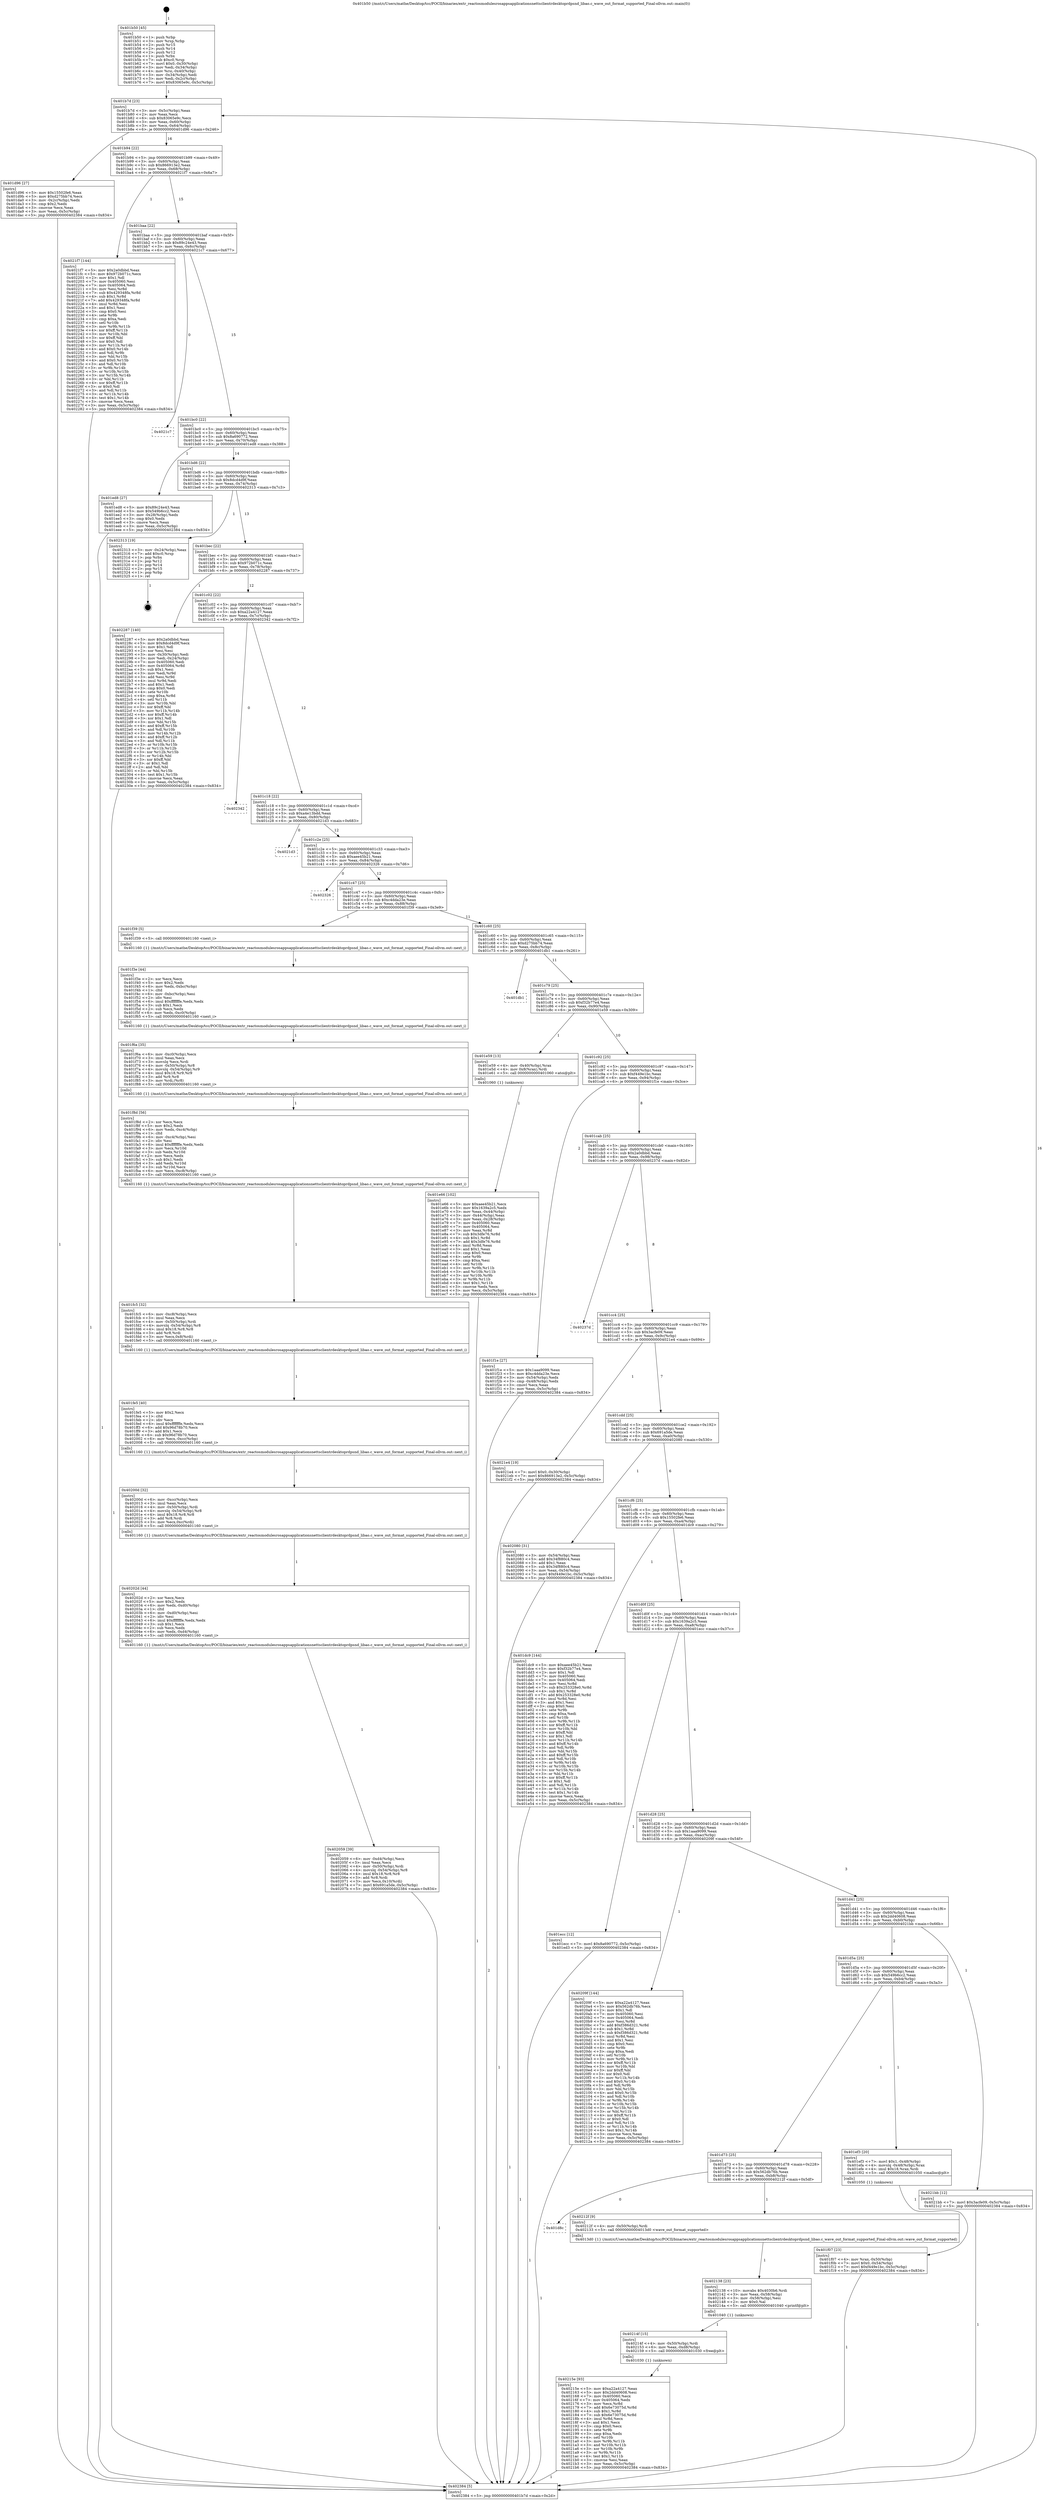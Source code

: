 digraph "0x401b50" {
  label = "0x401b50 (/mnt/c/Users/mathe/Desktop/tcc/POCII/binaries/extr_reactosmodulesrosappsapplicationsnettsclientrdesktoprdpsnd_libao.c_wave_out_format_supported_Final-ollvm.out::main(0))"
  labelloc = "t"
  node[shape=record]

  Entry [label="",width=0.3,height=0.3,shape=circle,fillcolor=black,style=filled]
  "0x401b7d" [label="{
     0x401b7d [23]\l
     | [instrs]\l
     &nbsp;&nbsp;0x401b7d \<+3\>: mov -0x5c(%rbp),%eax\l
     &nbsp;&nbsp;0x401b80 \<+2\>: mov %eax,%ecx\l
     &nbsp;&nbsp;0x401b82 \<+6\>: sub $0x83065e9c,%ecx\l
     &nbsp;&nbsp;0x401b88 \<+3\>: mov %eax,-0x60(%rbp)\l
     &nbsp;&nbsp;0x401b8b \<+3\>: mov %ecx,-0x64(%rbp)\l
     &nbsp;&nbsp;0x401b8e \<+6\>: je 0000000000401d96 \<main+0x246\>\l
  }"]
  "0x401d96" [label="{
     0x401d96 [27]\l
     | [instrs]\l
     &nbsp;&nbsp;0x401d96 \<+5\>: mov $0x15502fe6,%eax\l
     &nbsp;&nbsp;0x401d9b \<+5\>: mov $0xd275bb74,%ecx\l
     &nbsp;&nbsp;0x401da0 \<+3\>: mov -0x2c(%rbp),%edx\l
     &nbsp;&nbsp;0x401da3 \<+3\>: cmp $0x2,%edx\l
     &nbsp;&nbsp;0x401da6 \<+3\>: cmovne %ecx,%eax\l
     &nbsp;&nbsp;0x401da9 \<+3\>: mov %eax,-0x5c(%rbp)\l
     &nbsp;&nbsp;0x401dac \<+5\>: jmp 0000000000402384 \<main+0x834\>\l
  }"]
  "0x401b94" [label="{
     0x401b94 [22]\l
     | [instrs]\l
     &nbsp;&nbsp;0x401b94 \<+5\>: jmp 0000000000401b99 \<main+0x49\>\l
     &nbsp;&nbsp;0x401b99 \<+3\>: mov -0x60(%rbp),%eax\l
     &nbsp;&nbsp;0x401b9c \<+5\>: sub $0x866913e2,%eax\l
     &nbsp;&nbsp;0x401ba1 \<+3\>: mov %eax,-0x68(%rbp)\l
     &nbsp;&nbsp;0x401ba4 \<+6\>: je 00000000004021f7 \<main+0x6a7\>\l
  }"]
  "0x402384" [label="{
     0x402384 [5]\l
     | [instrs]\l
     &nbsp;&nbsp;0x402384 \<+5\>: jmp 0000000000401b7d \<main+0x2d\>\l
  }"]
  "0x401b50" [label="{
     0x401b50 [45]\l
     | [instrs]\l
     &nbsp;&nbsp;0x401b50 \<+1\>: push %rbp\l
     &nbsp;&nbsp;0x401b51 \<+3\>: mov %rsp,%rbp\l
     &nbsp;&nbsp;0x401b54 \<+2\>: push %r15\l
     &nbsp;&nbsp;0x401b56 \<+2\>: push %r14\l
     &nbsp;&nbsp;0x401b58 \<+2\>: push %r12\l
     &nbsp;&nbsp;0x401b5a \<+1\>: push %rbx\l
     &nbsp;&nbsp;0x401b5b \<+7\>: sub $0xc0,%rsp\l
     &nbsp;&nbsp;0x401b62 \<+7\>: movl $0x0,-0x30(%rbp)\l
     &nbsp;&nbsp;0x401b69 \<+3\>: mov %edi,-0x34(%rbp)\l
     &nbsp;&nbsp;0x401b6c \<+4\>: mov %rsi,-0x40(%rbp)\l
     &nbsp;&nbsp;0x401b70 \<+3\>: mov -0x34(%rbp),%edi\l
     &nbsp;&nbsp;0x401b73 \<+3\>: mov %edi,-0x2c(%rbp)\l
     &nbsp;&nbsp;0x401b76 \<+7\>: movl $0x83065e9c,-0x5c(%rbp)\l
  }"]
  Exit [label="",width=0.3,height=0.3,shape=circle,fillcolor=black,style=filled,peripheries=2]
  "0x4021f7" [label="{
     0x4021f7 [144]\l
     | [instrs]\l
     &nbsp;&nbsp;0x4021f7 \<+5\>: mov $0x2a0dbbd,%eax\l
     &nbsp;&nbsp;0x4021fc \<+5\>: mov $0x972b071c,%ecx\l
     &nbsp;&nbsp;0x402201 \<+2\>: mov $0x1,%dl\l
     &nbsp;&nbsp;0x402203 \<+7\>: mov 0x405060,%esi\l
     &nbsp;&nbsp;0x40220a \<+7\>: mov 0x405064,%edi\l
     &nbsp;&nbsp;0x402211 \<+3\>: mov %esi,%r8d\l
     &nbsp;&nbsp;0x402214 \<+7\>: sub $0x429348fa,%r8d\l
     &nbsp;&nbsp;0x40221b \<+4\>: sub $0x1,%r8d\l
     &nbsp;&nbsp;0x40221f \<+7\>: add $0x429348fa,%r8d\l
     &nbsp;&nbsp;0x402226 \<+4\>: imul %r8d,%esi\l
     &nbsp;&nbsp;0x40222a \<+3\>: and $0x1,%esi\l
     &nbsp;&nbsp;0x40222d \<+3\>: cmp $0x0,%esi\l
     &nbsp;&nbsp;0x402230 \<+4\>: sete %r9b\l
     &nbsp;&nbsp;0x402234 \<+3\>: cmp $0xa,%edi\l
     &nbsp;&nbsp;0x402237 \<+4\>: setl %r10b\l
     &nbsp;&nbsp;0x40223b \<+3\>: mov %r9b,%r11b\l
     &nbsp;&nbsp;0x40223e \<+4\>: xor $0xff,%r11b\l
     &nbsp;&nbsp;0x402242 \<+3\>: mov %r10b,%bl\l
     &nbsp;&nbsp;0x402245 \<+3\>: xor $0xff,%bl\l
     &nbsp;&nbsp;0x402248 \<+3\>: xor $0x0,%dl\l
     &nbsp;&nbsp;0x40224b \<+3\>: mov %r11b,%r14b\l
     &nbsp;&nbsp;0x40224e \<+4\>: and $0x0,%r14b\l
     &nbsp;&nbsp;0x402252 \<+3\>: and %dl,%r9b\l
     &nbsp;&nbsp;0x402255 \<+3\>: mov %bl,%r15b\l
     &nbsp;&nbsp;0x402258 \<+4\>: and $0x0,%r15b\l
     &nbsp;&nbsp;0x40225c \<+3\>: and %dl,%r10b\l
     &nbsp;&nbsp;0x40225f \<+3\>: or %r9b,%r14b\l
     &nbsp;&nbsp;0x402262 \<+3\>: or %r10b,%r15b\l
     &nbsp;&nbsp;0x402265 \<+3\>: xor %r15b,%r14b\l
     &nbsp;&nbsp;0x402268 \<+3\>: or %bl,%r11b\l
     &nbsp;&nbsp;0x40226b \<+4\>: xor $0xff,%r11b\l
     &nbsp;&nbsp;0x40226f \<+3\>: or $0x0,%dl\l
     &nbsp;&nbsp;0x402272 \<+3\>: and %dl,%r11b\l
     &nbsp;&nbsp;0x402275 \<+3\>: or %r11b,%r14b\l
     &nbsp;&nbsp;0x402278 \<+4\>: test $0x1,%r14b\l
     &nbsp;&nbsp;0x40227c \<+3\>: cmovne %ecx,%eax\l
     &nbsp;&nbsp;0x40227f \<+3\>: mov %eax,-0x5c(%rbp)\l
     &nbsp;&nbsp;0x402282 \<+5\>: jmp 0000000000402384 \<main+0x834\>\l
  }"]
  "0x401baa" [label="{
     0x401baa [22]\l
     | [instrs]\l
     &nbsp;&nbsp;0x401baa \<+5\>: jmp 0000000000401baf \<main+0x5f\>\l
     &nbsp;&nbsp;0x401baf \<+3\>: mov -0x60(%rbp),%eax\l
     &nbsp;&nbsp;0x401bb2 \<+5\>: sub $0x89c24e43,%eax\l
     &nbsp;&nbsp;0x401bb7 \<+3\>: mov %eax,-0x6c(%rbp)\l
     &nbsp;&nbsp;0x401bba \<+6\>: je 00000000004021c7 \<main+0x677\>\l
  }"]
  "0x40215e" [label="{
     0x40215e [93]\l
     | [instrs]\l
     &nbsp;&nbsp;0x40215e \<+5\>: mov $0xa22a4127,%eax\l
     &nbsp;&nbsp;0x402163 \<+5\>: mov $0x2dd40608,%esi\l
     &nbsp;&nbsp;0x402168 \<+7\>: mov 0x405060,%ecx\l
     &nbsp;&nbsp;0x40216f \<+7\>: mov 0x405064,%edx\l
     &nbsp;&nbsp;0x402176 \<+3\>: mov %ecx,%r8d\l
     &nbsp;&nbsp;0x402179 \<+7\>: add $0x6e73075d,%r8d\l
     &nbsp;&nbsp;0x402180 \<+4\>: sub $0x1,%r8d\l
     &nbsp;&nbsp;0x402184 \<+7\>: sub $0x6e73075d,%r8d\l
     &nbsp;&nbsp;0x40218b \<+4\>: imul %r8d,%ecx\l
     &nbsp;&nbsp;0x40218f \<+3\>: and $0x1,%ecx\l
     &nbsp;&nbsp;0x402192 \<+3\>: cmp $0x0,%ecx\l
     &nbsp;&nbsp;0x402195 \<+4\>: sete %r9b\l
     &nbsp;&nbsp;0x402199 \<+3\>: cmp $0xa,%edx\l
     &nbsp;&nbsp;0x40219c \<+4\>: setl %r10b\l
     &nbsp;&nbsp;0x4021a0 \<+3\>: mov %r9b,%r11b\l
     &nbsp;&nbsp;0x4021a3 \<+3\>: and %r10b,%r11b\l
     &nbsp;&nbsp;0x4021a6 \<+3\>: xor %r10b,%r9b\l
     &nbsp;&nbsp;0x4021a9 \<+3\>: or %r9b,%r11b\l
     &nbsp;&nbsp;0x4021ac \<+4\>: test $0x1,%r11b\l
     &nbsp;&nbsp;0x4021b0 \<+3\>: cmovne %esi,%eax\l
     &nbsp;&nbsp;0x4021b3 \<+3\>: mov %eax,-0x5c(%rbp)\l
     &nbsp;&nbsp;0x4021b6 \<+5\>: jmp 0000000000402384 \<main+0x834\>\l
  }"]
  "0x4021c7" [label="{
     0x4021c7\l
  }", style=dashed]
  "0x401bc0" [label="{
     0x401bc0 [22]\l
     | [instrs]\l
     &nbsp;&nbsp;0x401bc0 \<+5\>: jmp 0000000000401bc5 \<main+0x75\>\l
     &nbsp;&nbsp;0x401bc5 \<+3\>: mov -0x60(%rbp),%eax\l
     &nbsp;&nbsp;0x401bc8 \<+5\>: sub $0x8a690772,%eax\l
     &nbsp;&nbsp;0x401bcd \<+3\>: mov %eax,-0x70(%rbp)\l
     &nbsp;&nbsp;0x401bd0 \<+6\>: je 0000000000401ed8 \<main+0x388\>\l
  }"]
  "0x40214f" [label="{
     0x40214f [15]\l
     | [instrs]\l
     &nbsp;&nbsp;0x40214f \<+4\>: mov -0x50(%rbp),%rdi\l
     &nbsp;&nbsp;0x402153 \<+6\>: mov %eax,-0xd8(%rbp)\l
     &nbsp;&nbsp;0x402159 \<+5\>: call 0000000000401030 \<free@plt\>\l
     | [calls]\l
     &nbsp;&nbsp;0x401030 \{1\} (unknown)\l
  }"]
  "0x401ed8" [label="{
     0x401ed8 [27]\l
     | [instrs]\l
     &nbsp;&nbsp;0x401ed8 \<+5\>: mov $0x89c24e43,%eax\l
     &nbsp;&nbsp;0x401edd \<+5\>: mov $0x549b6cc2,%ecx\l
     &nbsp;&nbsp;0x401ee2 \<+3\>: mov -0x28(%rbp),%edx\l
     &nbsp;&nbsp;0x401ee5 \<+3\>: cmp $0x0,%edx\l
     &nbsp;&nbsp;0x401ee8 \<+3\>: cmove %ecx,%eax\l
     &nbsp;&nbsp;0x401eeb \<+3\>: mov %eax,-0x5c(%rbp)\l
     &nbsp;&nbsp;0x401eee \<+5\>: jmp 0000000000402384 \<main+0x834\>\l
  }"]
  "0x401bd6" [label="{
     0x401bd6 [22]\l
     | [instrs]\l
     &nbsp;&nbsp;0x401bd6 \<+5\>: jmp 0000000000401bdb \<main+0x8b\>\l
     &nbsp;&nbsp;0x401bdb \<+3\>: mov -0x60(%rbp),%eax\l
     &nbsp;&nbsp;0x401bde \<+5\>: sub $0x8dcd4d9f,%eax\l
     &nbsp;&nbsp;0x401be3 \<+3\>: mov %eax,-0x74(%rbp)\l
     &nbsp;&nbsp;0x401be6 \<+6\>: je 0000000000402313 \<main+0x7c3\>\l
  }"]
  "0x402138" [label="{
     0x402138 [23]\l
     | [instrs]\l
     &nbsp;&nbsp;0x402138 \<+10\>: movabs $0x4030b6,%rdi\l
     &nbsp;&nbsp;0x402142 \<+3\>: mov %eax,-0x58(%rbp)\l
     &nbsp;&nbsp;0x402145 \<+3\>: mov -0x58(%rbp),%esi\l
     &nbsp;&nbsp;0x402148 \<+2\>: mov $0x0,%al\l
     &nbsp;&nbsp;0x40214a \<+5\>: call 0000000000401040 \<printf@plt\>\l
     | [calls]\l
     &nbsp;&nbsp;0x401040 \{1\} (unknown)\l
  }"]
  "0x402313" [label="{
     0x402313 [19]\l
     | [instrs]\l
     &nbsp;&nbsp;0x402313 \<+3\>: mov -0x24(%rbp),%eax\l
     &nbsp;&nbsp;0x402316 \<+7\>: add $0xc0,%rsp\l
     &nbsp;&nbsp;0x40231d \<+1\>: pop %rbx\l
     &nbsp;&nbsp;0x40231e \<+2\>: pop %r12\l
     &nbsp;&nbsp;0x402320 \<+2\>: pop %r14\l
     &nbsp;&nbsp;0x402322 \<+2\>: pop %r15\l
     &nbsp;&nbsp;0x402324 \<+1\>: pop %rbp\l
     &nbsp;&nbsp;0x402325 \<+1\>: ret\l
  }"]
  "0x401bec" [label="{
     0x401bec [22]\l
     | [instrs]\l
     &nbsp;&nbsp;0x401bec \<+5\>: jmp 0000000000401bf1 \<main+0xa1\>\l
     &nbsp;&nbsp;0x401bf1 \<+3\>: mov -0x60(%rbp),%eax\l
     &nbsp;&nbsp;0x401bf4 \<+5\>: sub $0x972b071c,%eax\l
     &nbsp;&nbsp;0x401bf9 \<+3\>: mov %eax,-0x78(%rbp)\l
     &nbsp;&nbsp;0x401bfc \<+6\>: je 0000000000402287 \<main+0x737\>\l
  }"]
  "0x401d8c" [label="{
     0x401d8c\l
  }", style=dashed]
  "0x402287" [label="{
     0x402287 [140]\l
     | [instrs]\l
     &nbsp;&nbsp;0x402287 \<+5\>: mov $0x2a0dbbd,%eax\l
     &nbsp;&nbsp;0x40228c \<+5\>: mov $0x8dcd4d9f,%ecx\l
     &nbsp;&nbsp;0x402291 \<+2\>: mov $0x1,%dl\l
     &nbsp;&nbsp;0x402293 \<+2\>: xor %esi,%esi\l
     &nbsp;&nbsp;0x402295 \<+3\>: mov -0x30(%rbp),%edi\l
     &nbsp;&nbsp;0x402298 \<+3\>: mov %edi,-0x24(%rbp)\l
     &nbsp;&nbsp;0x40229b \<+7\>: mov 0x405060,%edi\l
     &nbsp;&nbsp;0x4022a2 \<+8\>: mov 0x405064,%r8d\l
     &nbsp;&nbsp;0x4022aa \<+3\>: sub $0x1,%esi\l
     &nbsp;&nbsp;0x4022ad \<+3\>: mov %edi,%r9d\l
     &nbsp;&nbsp;0x4022b0 \<+3\>: add %esi,%r9d\l
     &nbsp;&nbsp;0x4022b3 \<+4\>: imul %r9d,%edi\l
     &nbsp;&nbsp;0x4022b7 \<+3\>: and $0x1,%edi\l
     &nbsp;&nbsp;0x4022ba \<+3\>: cmp $0x0,%edi\l
     &nbsp;&nbsp;0x4022bd \<+4\>: sete %r10b\l
     &nbsp;&nbsp;0x4022c1 \<+4\>: cmp $0xa,%r8d\l
     &nbsp;&nbsp;0x4022c5 \<+4\>: setl %r11b\l
     &nbsp;&nbsp;0x4022c9 \<+3\>: mov %r10b,%bl\l
     &nbsp;&nbsp;0x4022cc \<+3\>: xor $0xff,%bl\l
     &nbsp;&nbsp;0x4022cf \<+3\>: mov %r11b,%r14b\l
     &nbsp;&nbsp;0x4022d2 \<+4\>: xor $0xff,%r14b\l
     &nbsp;&nbsp;0x4022d6 \<+3\>: xor $0x1,%dl\l
     &nbsp;&nbsp;0x4022d9 \<+3\>: mov %bl,%r15b\l
     &nbsp;&nbsp;0x4022dc \<+4\>: and $0xff,%r15b\l
     &nbsp;&nbsp;0x4022e0 \<+3\>: and %dl,%r10b\l
     &nbsp;&nbsp;0x4022e3 \<+3\>: mov %r14b,%r12b\l
     &nbsp;&nbsp;0x4022e6 \<+4\>: and $0xff,%r12b\l
     &nbsp;&nbsp;0x4022ea \<+3\>: and %dl,%r11b\l
     &nbsp;&nbsp;0x4022ed \<+3\>: or %r10b,%r15b\l
     &nbsp;&nbsp;0x4022f0 \<+3\>: or %r11b,%r12b\l
     &nbsp;&nbsp;0x4022f3 \<+3\>: xor %r12b,%r15b\l
     &nbsp;&nbsp;0x4022f6 \<+3\>: or %r14b,%bl\l
     &nbsp;&nbsp;0x4022f9 \<+3\>: xor $0xff,%bl\l
     &nbsp;&nbsp;0x4022fc \<+3\>: or $0x1,%dl\l
     &nbsp;&nbsp;0x4022ff \<+2\>: and %dl,%bl\l
     &nbsp;&nbsp;0x402301 \<+3\>: or %bl,%r15b\l
     &nbsp;&nbsp;0x402304 \<+4\>: test $0x1,%r15b\l
     &nbsp;&nbsp;0x402308 \<+3\>: cmovne %ecx,%eax\l
     &nbsp;&nbsp;0x40230b \<+3\>: mov %eax,-0x5c(%rbp)\l
     &nbsp;&nbsp;0x40230e \<+5\>: jmp 0000000000402384 \<main+0x834\>\l
  }"]
  "0x401c02" [label="{
     0x401c02 [22]\l
     | [instrs]\l
     &nbsp;&nbsp;0x401c02 \<+5\>: jmp 0000000000401c07 \<main+0xb7\>\l
     &nbsp;&nbsp;0x401c07 \<+3\>: mov -0x60(%rbp),%eax\l
     &nbsp;&nbsp;0x401c0a \<+5\>: sub $0xa22a4127,%eax\l
     &nbsp;&nbsp;0x401c0f \<+3\>: mov %eax,-0x7c(%rbp)\l
     &nbsp;&nbsp;0x401c12 \<+6\>: je 0000000000402342 \<main+0x7f2\>\l
  }"]
  "0x40212f" [label="{
     0x40212f [9]\l
     | [instrs]\l
     &nbsp;&nbsp;0x40212f \<+4\>: mov -0x50(%rbp),%rdi\l
     &nbsp;&nbsp;0x402133 \<+5\>: call 00000000004013d0 \<wave_out_format_supported\>\l
     | [calls]\l
     &nbsp;&nbsp;0x4013d0 \{1\} (/mnt/c/Users/mathe/Desktop/tcc/POCII/binaries/extr_reactosmodulesrosappsapplicationsnettsclientrdesktoprdpsnd_libao.c_wave_out_format_supported_Final-ollvm.out::wave_out_format_supported)\l
  }"]
  "0x402342" [label="{
     0x402342\l
  }", style=dashed]
  "0x401c18" [label="{
     0x401c18 [22]\l
     | [instrs]\l
     &nbsp;&nbsp;0x401c18 \<+5\>: jmp 0000000000401c1d \<main+0xcd\>\l
     &nbsp;&nbsp;0x401c1d \<+3\>: mov -0x60(%rbp),%eax\l
     &nbsp;&nbsp;0x401c20 \<+5\>: sub $0xa4e13bdd,%eax\l
     &nbsp;&nbsp;0x401c25 \<+3\>: mov %eax,-0x80(%rbp)\l
     &nbsp;&nbsp;0x401c28 \<+6\>: je 00000000004021d3 \<main+0x683\>\l
  }"]
  "0x402059" [label="{
     0x402059 [39]\l
     | [instrs]\l
     &nbsp;&nbsp;0x402059 \<+6\>: mov -0xd4(%rbp),%ecx\l
     &nbsp;&nbsp;0x40205f \<+3\>: imul %eax,%ecx\l
     &nbsp;&nbsp;0x402062 \<+4\>: mov -0x50(%rbp),%rdi\l
     &nbsp;&nbsp;0x402066 \<+4\>: movslq -0x54(%rbp),%r8\l
     &nbsp;&nbsp;0x40206a \<+4\>: imul $0x18,%r8,%r8\l
     &nbsp;&nbsp;0x40206e \<+3\>: add %r8,%rdi\l
     &nbsp;&nbsp;0x402071 \<+3\>: mov %ecx,0x10(%rdi)\l
     &nbsp;&nbsp;0x402074 \<+7\>: movl $0x691a5de,-0x5c(%rbp)\l
     &nbsp;&nbsp;0x40207b \<+5\>: jmp 0000000000402384 \<main+0x834\>\l
  }"]
  "0x4021d3" [label="{
     0x4021d3\l
  }", style=dashed]
  "0x401c2e" [label="{
     0x401c2e [25]\l
     | [instrs]\l
     &nbsp;&nbsp;0x401c2e \<+5\>: jmp 0000000000401c33 \<main+0xe3\>\l
     &nbsp;&nbsp;0x401c33 \<+3\>: mov -0x60(%rbp),%eax\l
     &nbsp;&nbsp;0x401c36 \<+5\>: sub $0xaee45b21,%eax\l
     &nbsp;&nbsp;0x401c3b \<+6\>: mov %eax,-0x84(%rbp)\l
     &nbsp;&nbsp;0x401c41 \<+6\>: je 0000000000402326 \<main+0x7d6\>\l
  }"]
  "0x40202d" [label="{
     0x40202d [44]\l
     | [instrs]\l
     &nbsp;&nbsp;0x40202d \<+2\>: xor %ecx,%ecx\l
     &nbsp;&nbsp;0x40202f \<+5\>: mov $0x2,%edx\l
     &nbsp;&nbsp;0x402034 \<+6\>: mov %edx,-0xd0(%rbp)\l
     &nbsp;&nbsp;0x40203a \<+1\>: cltd\l
     &nbsp;&nbsp;0x40203b \<+6\>: mov -0xd0(%rbp),%esi\l
     &nbsp;&nbsp;0x402041 \<+2\>: idiv %esi\l
     &nbsp;&nbsp;0x402043 \<+6\>: imul $0xfffffffe,%edx,%edx\l
     &nbsp;&nbsp;0x402049 \<+3\>: sub $0x1,%ecx\l
     &nbsp;&nbsp;0x40204c \<+2\>: sub %ecx,%edx\l
     &nbsp;&nbsp;0x40204e \<+6\>: mov %edx,-0xd4(%rbp)\l
     &nbsp;&nbsp;0x402054 \<+5\>: call 0000000000401160 \<next_i\>\l
     | [calls]\l
     &nbsp;&nbsp;0x401160 \{1\} (/mnt/c/Users/mathe/Desktop/tcc/POCII/binaries/extr_reactosmodulesrosappsapplicationsnettsclientrdesktoprdpsnd_libao.c_wave_out_format_supported_Final-ollvm.out::next_i)\l
  }"]
  "0x402326" [label="{
     0x402326\l
  }", style=dashed]
  "0x401c47" [label="{
     0x401c47 [25]\l
     | [instrs]\l
     &nbsp;&nbsp;0x401c47 \<+5\>: jmp 0000000000401c4c \<main+0xfc\>\l
     &nbsp;&nbsp;0x401c4c \<+3\>: mov -0x60(%rbp),%eax\l
     &nbsp;&nbsp;0x401c4f \<+5\>: sub $0xc4dda23e,%eax\l
     &nbsp;&nbsp;0x401c54 \<+6\>: mov %eax,-0x88(%rbp)\l
     &nbsp;&nbsp;0x401c5a \<+6\>: je 0000000000401f39 \<main+0x3e9\>\l
  }"]
  "0x40200d" [label="{
     0x40200d [32]\l
     | [instrs]\l
     &nbsp;&nbsp;0x40200d \<+6\>: mov -0xcc(%rbp),%ecx\l
     &nbsp;&nbsp;0x402013 \<+3\>: imul %eax,%ecx\l
     &nbsp;&nbsp;0x402016 \<+4\>: mov -0x50(%rbp),%rdi\l
     &nbsp;&nbsp;0x40201a \<+4\>: movslq -0x54(%rbp),%r8\l
     &nbsp;&nbsp;0x40201e \<+4\>: imul $0x18,%r8,%r8\l
     &nbsp;&nbsp;0x402022 \<+3\>: add %r8,%rdi\l
     &nbsp;&nbsp;0x402025 \<+3\>: mov %ecx,0xc(%rdi)\l
     &nbsp;&nbsp;0x402028 \<+5\>: call 0000000000401160 \<next_i\>\l
     | [calls]\l
     &nbsp;&nbsp;0x401160 \{1\} (/mnt/c/Users/mathe/Desktop/tcc/POCII/binaries/extr_reactosmodulesrosappsapplicationsnettsclientrdesktoprdpsnd_libao.c_wave_out_format_supported_Final-ollvm.out::next_i)\l
  }"]
  "0x401f39" [label="{
     0x401f39 [5]\l
     | [instrs]\l
     &nbsp;&nbsp;0x401f39 \<+5\>: call 0000000000401160 \<next_i\>\l
     | [calls]\l
     &nbsp;&nbsp;0x401160 \{1\} (/mnt/c/Users/mathe/Desktop/tcc/POCII/binaries/extr_reactosmodulesrosappsapplicationsnettsclientrdesktoprdpsnd_libao.c_wave_out_format_supported_Final-ollvm.out::next_i)\l
  }"]
  "0x401c60" [label="{
     0x401c60 [25]\l
     | [instrs]\l
     &nbsp;&nbsp;0x401c60 \<+5\>: jmp 0000000000401c65 \<main+0x115\>\l
     &nbsp;&nbsp;0x401c65 \<+3\>: mov -0x60(%rbp),%eax\l
     &nbsp;&nbsp;0x401c68 \<+5\>: sub $0xd275bb74,%eax\l
     &nbsp;&nbsp;0x401c6d \<+6\>: mov %eax,-0x8c(%rbp)\l
     &nbsp;&nbsp;0x401c73 \<+6\>: je 0000000000401db1 \<main+0x261\>\l
  }"]
  "0x401fe5" [label="{
     0x401fe5 [40]\l
     | [instrs]\l
     &nbsp;&nbsp;0x401fe5 \<+5\>: mov $0x2,%ecx\l
     &nbsp;&nbsp;0x401fea \<+1\>: cltd\l
     &nbsp;&nbsp;0x401feb \<+2\>: idiv %ecx\l
     &nbsp;&nbsp;0x401fed \<+6\>: imul $0xfffffffe,%edx,%ecx\l
     &nbsp;&nbsp;0x401ff3 \<+6\>: add $0x96d78b70,%ecx\l
     &nbsp;&nbsp;0x401ff9 \<+3\>: add $0x1,%ecx\l
     &nbsp;&nbsp;0x401ffc \<+6\>: sub $0x96d78b70,%ecx\l
     &nbsp;&nbsp;0x402002 \<+6\>: mov %ecx,-0xcc(%rbp)\l
     &nbsp;&nbsp;0x402008 \<+5\>: call 0000000000401160 \<next_i\>\l
     | [calls]\l
     &nbsp;&nbsp;0x401160 \{1\} (/mnt/c/Users/mathe/Desktop/tcc/POCII/binaries/extr_reactosmodulesrosappsapplicationsnettsclientrdesktoprdpsnd_libao.c_wave_out_format_supported_Final-ollvm.out::next_i)\l
  }"]
  "0x401db1" [label="{
     0x401db1\l
  }", style=dashed]
  "0x401c79" [label="{
     0x401c79 [25]\l
     | [instrs]\l
     &nbsp;&nbsp;0x401c79 \<+5\>: jmp 0000000000401c7e \<main+0x12e\>\l
     &nbsp;&nbsp;0x401c7e \<+3\>: mov -0x60(%rbp),%eax\l
     &nbsp;&nbsp;0x401c81 \<+5\>: sub $0xf32b77e4,%eax\l
     &nbsp;&nbsp;0x401c86 \<+6\>: mov %eax,-0x90(%rbp)\l
     &nbsp;&nbsp;0x401c8c \<+6\>: je 0000000000401e59 \<main+0x309\>\l
  }"]
  "0x401fc5" [label="{
     0x401fc5 [32]\l
     | [instrs]\l
     &nbsp;&nbsp;0x401fc5 \<+6\>: mov -0xc8(%rbp),%ecx\l
     &nbsp;&nbsp;0x401fcb \<+3\>: imul %eax,%ecx\l
     &nbsp;&nbsp;0x401fce \<+4\>: mov -0x50(%rbp),%rdi\l
     &nbsp;&nbsp;0x401fd2 \<+4\>: movslq -0x54(%rbp),%r8\l
     &nbsp;&nbsp;0x401fd6 \<+4\>: imul $0x18,%r8,%r8\l
     &nbsp;&nbsp;0x401fda \<+3\>: add %r8,%rdi\l
     &nbsp;&nbsp;0x401fdd \<+3\>: mov %ecx,0x8(%rdi)\l
     &nbsp;&nbsp;0x401fe0 \<+5\>: call 0000000000401160 \<next_i\>\l
     | [calls]\l
     &nbsp;&nbsp;0x401160 \{1\} (/mnt/c/Users/mathe/Desktop/tcc/POCII/binaries/extr_reactosmodulesrosappsapplicationsnettsclientrdesktoprdpsnd_libao.c_wave_out_format_supported_Final-ollvm.out::next_i)\l
  }"]
  "0x401e59" [label="{
     0x401e59 [13]\l
     | [instrs]\l
     &nbsp;&nbsp;0x401e59 \<+4\>: mov -0x40(%rbp),%rax\l
     &nbsp;&nbsp;0x401e5d \<+4\>: mov 0x8(%rax),%rdi\l
     &nbsp;&nbsp;0x401e61 \<+5\>: call 0000000000401060 \<atoi@plt\>\l
     | [calls]\l
     &nbsp;&nbsp;0x401060 \{1\} (unknown)\l
  }"]
  "0x401c92" [label="{
     0x401c92 [25]\l
     | [instrs]\l
     &nbsp;&nbsp;0x401c92 \<+5\>: jmp 0000000000401c97 \<main+0x147\>\l
     &nbsp;&nbsp;0x401c97 \<+3\>: mov -0x60(%rbp),%eax\l
     &nbsp;&nbsp;0x401c9a \<+5\>: sub $0xf449e1bc,%eax\l
     &nbsp;&nbsp;0x401c9f \<+6\>: mov %eax,-0x94(%rbp)\l
     &nbsp;&nbsp;0x401ca5 \<+6\>: je 0000000000401f1e \<main+0x3ce\>\l
  }"]
  "0x401f8d" [label="{
     0x401f8d [56]\l
     | [instrs]\l
     &nbsp;&nbsp;0x401f8d \<+2\>: xor %ecx,%ecx\l
     &nbsp;&nbsp;0x401f8f \<+5\>: mov $0x2,%edx\l
     &nbsp;&nbsp;0x401f94 \<+6\>: mov %edx,-0xc4(%rbp)\l
     &nbsp;&nbsp;0x401f9a \<+1\>: cltd\l
     &nbsp;&nbsp;0x401f9b \<+6\>: mov -0xc4(%rbp),%esi\l
     &nbsp;&nbsp;0x401fa1 \<+2\>: idiv %esi\l
     &nbsp;&nbsp;0x401fa3 \<+6\>: imul $0xfffffffe,%edx,%edx\l
     &nbsp;&nbsp;0x401fa9 \<+3\>: mov %ecx,%r10d\l
     &nbsp;&nbsp;0x401fac \<+3\>: sub %edx,%r10d\l
     &nbsp;&nbsp;0x401faf \<+2\>: mov %ecx,%edx\l
     &nbsp;&nbsp;0x401fb1 \<+3\>: sub $0x1,%edx\l
     &nbsp;&nbsp;0x401fb4 \<+3\>: add %edx,%r10d\l
     &nbsp;&nbsp;0x401fb7 \<+3\>: sub %r10d,%ecx\l
     &nbsp;&nbsp;0x401fba \<+6\>: mov %ecx,-0xc8(%rbp)\l
     &nbsp;&nbsp;0x401fc0 \<+5\>: call 0000000000401160 \<next_i\>\l
     | [calls]\l
     &nbsp;&nbsp;0x401160 \{1\} (/mnt/c/Users/mathe/Desktop/tcc/POCII/binaries/extr_reactosmodulesrosappsapplicationsnettsclientrdesktoprdpsnd_libao.c_wave_out_format_supported_Final-ollvm.out::next_i)\l
  }"]
  "0x401f1e" [label="{
     0x401f1e [27]\l
     | [instrs]\l
     &nbsp;&nbsp;0x401f1e \<+5\>: mov $0x1aaa9099,%eax\l
     &nbsp;&nbsp;0x401f23 \<+5\>: mov $0xc4dda23e,%ecx\l
     &nbsp;&nbsp;0x401f28 \<+3\>: mov -0x54(%rbp),%edx\l
     &nbsp;&nbsp;0x401f2b \<+3\>: cmp -0x48(%rbp),%edx\l
     &nbsp;&nbsp;0x401f2e \<+3\>: cmovl %ecx,%eax\l
     &nbsp;&nbsp;0x401f31 \<+3\>: mov %eax,-0x5c(%rbp)\l
     &nbsp;&nbsp;0x401f34 \<+5\>: jmp 0000000000402384 \<main+0x834\>\l
  }"]
  "0x401cab" [label="{
     0x401cab [25]\l
     | [instrs]\l
     &nbsp;&nbsp;0x401cab \<+5\>: jmp 0000000000401cb0 \<main+0x160\>\l
     &nbsp;&nbsp;0x401cb0 \<+3\>: mov -0x60(%rbp),%eax\l
     &nbsp;&nbsp;0x401cb3 \<+5\>: sub $0x2a0dbbd,%eax\l
     &nbsp;&nbsp;0x401cb8 \<+6\>: mov %eax,-0x98(%rbp)\l
     &nbsp;&nbsp;0x401cbe \<+6\>: je 000000000040237d \<main+0x82d\>\l
  }"]
  "0x401f6a" [label="{
     0x401f6a [35]\l
     | [instrs]\l
     &nbsp;&nbsp;0x401f6a \<+6\>: mov -0xc0(%rbp),%ecx\l
     &nbsp;&nbsp;0x401f70 \<+3\>: imul %eax,%ecx\l
     &nbsp;&nbsp;0x401f73 \<+3\>: movslq %ecx,%rdi\l
     &nbsp;&nbsp;0x401f76 \<+4\>: mov -0x50(%rbp),%r8\l
     &nbsp;&nbsp;0x401f7a \<+4\>: movslq -0x54(%rbp),%r9\l
     &nbsp;&nbsp;0x401f7e \<+4\>: imul $0x18,%r9,%r9\l
     &nbsp;&nbsp;0x401f82 \<+3\>: add %r9,%r8\l
     &nbsp;&nbsp;0x401f85 \<+3\>: mov %rdi,(%r8)\l
     &nbsp;&nbsp;0x401f88 \<+5\>: call 0000000000401160 \<next_i\>\l
     | [calls]\l
     &nbsp;&nbsp;0x401160 \{1\} (/mnt/c/Users/mathe/Desktop/tcc/POCII/binaries/extr_reactosmodulesrosappsapplicationsnettsclientrdesktoprdpsnd_libao.c_wave_out_format_supported_Final-ollvm.out::next_i)\l
  }"]
  "0x40237d" [label="{
     0x40237d\l
  }", style=dashed]
  "0x401cc4" [label="{
     0x401cc4 [25]\l
     | [instrs]\l
     &nbsp;&nbsp;0x401cc4 \<+5\>: jmp 0000000000401cc9 \<main+0x179\>\l
     &nbsp;&nbsp;0x401cc9 \<+3\>: mov -0x60(%rbp),%eax\l
     &nbsp;&nbsp;0x401ccc \<+5\>: sub $0x3acfe09,%eax\l
     &nbsp;&nbsp;0x401cd1 \<+6\>: mov %eax,-0x9c(%rbp)\l
     &nbsp;&nbsp;0x401cd7 \<+6\>: je 00000000004021e4 \<main+0x694\>\l
  }"]
  "0x401f3e" [label="{
     0x401f3e [44]\l
     | [instrs]\l
     &nbsp;&nbsp;0x401f3e \<+2\>: xor %ecx,%ecx\l
     &nbsp;&nbsp;0x401f40 \<+5\>: mov $0x2,%edx\l
     &nbsp;&nbsp;0x401f45 \<+6\>: mov %edx,-0xbc(%rbp)\l
     &nbsp;&nbsp;0x401f4b \<+1\>: cltd\l
     &nbsp;&nbsp;0x401f4c \<+6\>: mov -0xbc(%rbp),%esi\l
     &nbsp;&nbsp;0x401f52 \<+2\>: idiv %esi\l
     &nbsp;&nbsp;0x401f54 \<+6\>: imul $0xfffffffe,%edx,%edx\l
     &nbsp;&nbsp;0x401f5a \<+3\>: sub $0x1,%ecx\l
     &nbsp;&nbsp;0x401f5d \<+2\>: sub %ecx,%edx\l
     &nbsp;&nbsp;0x401f5f \<+6\>: mov %edx,-0xc0(%rbp)\l
     &nbsp;&nbsp;0x401f65 \<+5\>: call 0000000000401160 \<next_i\>\l
     | [calls]\l
     &nbsp;&nbsp;0x401160 \{1\} (/mnt/c/Users/mathe/Desktop/tcc/POCII/binaries/extr_reactosmodulesrosappsapplicationsnettsclientrdesktoprdpsnd_libao.c_wave_out_format_supported_Final-ollvm.out::next_i)\l
  }"]
  "0x4021e4" [label="{
     0x4021e4 [19]\l
     | [instrs]\l
     &nbsp;&nbsp;0x4021e4 \<+7\>: movl $0x0,-0x30(%rbp)\l
     &nbsp;&nbsp;0x4021eb \<+7\>: movl $0x866913e2,-0x5c(%rbp)\l
     &nbsp;&nbsp;0x4021f2 \<+5\>: jmp 0000000000402384 \<main+0x834\>\l
  }"]
  "0x401cdd" [label="{
     0x401cdd [25]\l
     | [instrs]\l
     &nbsp;&nbsp;0x401cdd \<+5\>: jmp 0000000000401ce2 \<main+0x192\>\l
     &nbsp;&nbsp;0x401ce2 \<+3\>: mov -0x60(%rbp),%eax\l
     &nbsp;&nbsp;0x401ce5 \<+5\>: sub $0x691a5de,%eax\l
     &nbsp;&nbsp;0x401cea \<+6\>: mov %eax,-0xa0(%rbp)\l
     &nbsp;&nbsp;0x401cf0 \<+6\>: je 0000000000402080 \<main+0x530\>\l
  }"]
  "0x401f07" [label="{
     0x401f07 [23]\l
     | [instrs]\l
     &nbsp;&nbsp;0x401f07 \<+4\>: mov %rax,-0x50(%rbp)\l
     &nbsp;&nbsp;0x401f0b \<+7\>: movl $0x0,-0x54(%rbp)\l
     &nbsp;&nbsp;0x401f12 \<+7\>: movl $0xf449e1bc,-0x5c(%rbp)\l
     &nbsp;&nbsp;0x401f19 \<+5\>: jmp 0000000000402384 \<main+0x834\>\l
  }"]
  "0x402080" [label="{
     0x402080 [31]\l
     | [instrs]\l
     &nbsp;&nbsp;0x402080 \<+3\>: mov -0x54(%rbp),%eax\l
     &nbsp;&nbsp;0x402083 \<+5\>: add $0x34f880c4,%eax\l
     &nbsp;&nbsp;0x402088 \<+3\>: add $0x1,%eax\l
     &nbsp;&nbsp;0x40208b \<+5\>: sub $0x34f880c4,%eax\l
     &nbsp;&nbsp;0x402090 \<+3\>: mov %eax,-0x54(%rbp)\l
     &nbsp;&nbsp;0x402093 \<+7\>: movl $0xf449e1bc,-0x5c(%rbp)\l
     &nbsp;&nbsp;0x40209a \<+5\>: jmp 0000000000402384 \<main+0x834\>\l
  }"]
  "0x401cf6" [label="{
     0x401cf6 [25]\l
     | [instrs]\l
     &nbsp;&nbsp;0x401cf6 \<+5\>: jmp 0000000000401cfb \<main+0x1ab\>\l
     &nbsp;&nbsp;0x401cfb \<+3\>: mov -0x60(%rbp),%eax\l
     &nbsp;&nbsp;0x401cfe \<+5\>: sub $0x15502fe6,%eax\l
     &nbsp;&nbsp;0x401d03 \<+6\>: mov %eax,-0xa4(%rbp)\l
     &nbsp;&nbsp;0x401d09 \<+6\>: je 0000000000401dc9 \<main+0x279\>\l
  }"]
  "0x401d73" [label="{
     0x401d73 [25]\l
     | [instrs]\l
     &nbsp;&nbsp;0x401d73 \<+5\>: jmp 0000000000401d78 \<main+0x228\>\l
     &nbsp;&nbsp;0x401d78 \<+3\>: mov -0x60(%rbp),%eax\l
     &nbsp;&nbsp;0x401d7b \<+5\>: sub $0x562db76b,%eax\l
     &nbsp;&nbsp;0x401d80 \<+6\>: mov %eax,-0xb8(%rbp)\l
     &nbsp;&nbsp;0x401d86 \<+6\>: je 000000000040212f \<main+0x5df\>\l
  }"]
  "0x401dc9" [label="{
     0x401dc9 [144]\l
     | [instrs]\l
     &nbsp;&nbsp;0x401dc9 \<+5\>: mov $0xaee45b21,%eax\l
     &nbsp;&nbsp;0x401dce \<+5\>: mov $0xf32b77e4,%ecx\l
     &nbsp;&nbsp;0x401dd3 \<+2\>: mov $0x1,%dl\l
     &nbsp;&nbsp;0x401dd5 \<+7\>: mov 0x405060,%esi\l
     &nbsp;&nbsp;0x401ddc \<+7\>: mov 0x405064,%edi\l
     &nbsp;&nbsp;0x401de3 \<+3\>: mov %esi,%r8d\l
     &nbsp;&nbsp;0x401de6 \<+7\>: sub $0x253328e0,%r8d\l
     &nbsp;&nbsp;0x401ded \<+4\>: sub $0x1,%r8d\l
     &nbsp;&nbsp;0x401df1 \<+7\>: add $0x253328e0,%r8d\l
     &nbsp;&nbsp;0x401df8 \<+4\>: imul %r8d,%esi\l
     &nbsp;&nbsp;0x401dfc \<+3\>: and $0x1,%esi\l
     &nbsp;&nbsp;0x401dff \<+3\>: cmp $0x0,%esi\l
     &nbsp;&nbsp;0x401e02 \<+4\>: sete %r9b\l
     &nbsp;&nbsp;0x401e06 \<+3\>: cmp $0xa,%edi\l
     &nbsp;&nbsp;0x401e09 \<+4\>: setl %r10b\l
     &nbsp;&nbsp;0x401e0d \<+3\>: mov %r9b,%r11b\l
     &nbsp;&nbsp;0x401e10 \<+4\>: xor $0xff,%r11b\l
     &nbsp;&nbsp;0x401e14 \<+3\>: mov %r10b,%bl\l
     &nbsp;&nbsp;0x401e17 \<+3\>: xor $0xff,%bl\l
     &nbsp;&nbsp;0x401e1a \<+3\>: xor $0x1,%dl\l
     &nbsp;&nbsp;0x401e1d \<+3\>: mov %r11b,%r14b\l
     &nbsp;&nbsp;0x401e20 \<+4\>: and $0xff,%r14b\l
     &nbsp;&nbsp;0x401e24 \<+3\>: and %dl,%r9b\l
     &nbsp;&nbsp;0x401e27 \<+3\>: mov %bl,%r15b\l
     &nbsp;&nbsp;0x401e2a \<+4\>: and $0xff,%r15b\l
     &nbsp;&nbsp;0x401e2e \<+3\>: and %dl,%r10b\l
     &nbsp;&nbsp;0x401e31 \<+3\>: or %r9b,%r14b\l
     &nbsp;&nbsp;0x401e34 \<+3\>: or %r10b,%r15b\l
     &nbsp;&nbsp;0x401e37 \<+3\>: xor %r15b,%r14b\l
     &nbsp;&nbsp;0x401e3a \<+3\>: or %bl,%r11b\l
     &nbsp;&nbsp;0x401e3d \<+4\>: xor $0xff,%r11b\l
     &nbsp;&nbsp;0x401e41 \<+3\>: or $0x1,%dl\l
     &nbsp;&nbsp;0x401e44 \<+3\>: and %dl,%r11b\l
     &nbsp;&nbsp;0x401e47 \<+3\>: or %r11b,%r14b\l
     &nbsp;&nbsp;0x401e4a \<+4\>: test $0x1,%r14b\l
     &nbsp;&nbsp;0x401e4e \<+3\>: cmovne %ecx,%eax\l
     &nbsp;&nbsp;0x401e51 \<+3\>: mov %eax,-0x5c(%rbp)\l
     &nbsp;&nbsp;0x401e54 \<+5\>: jmp 0000000000402384 \<main+0x834\>\l
  }"]
  "0x401d0f" [label="{
     0x401d0f [25]\l
     | [instrs]\l
     &nbsp;&nbsp;0x401d0f \<+5\>: jmp 0000000000401d14 \<main+0x1c4\>\l
     &nbsp;&nbsp;0x401d14 \<+3\>: mov -0x60(%rbp),%eax\l
     &nbsp;&nbsp;0x401d17 \<+5\>: sub $0x1639a2c5,%eax\l
     &nbsp;&nbsp;0x401d1c \<+6\>: mov %eax,-0xa8(%rbp)\l
     &nbsp;&nbsp;0x401d22 \<+6\>: je 0000000000401ecc \<main+0x37c\>\l
  }"]
  "0x401e66" [label="{
     0x401e66 [102]\l
     | [instrs]\l
     &nbsp;&nbsp;0x401e66 \<+5\>: mov $0xaee45b21,%ecx\l
     &nbsp;&nbsp;0x401e6b \<+5\>: mov $0x1639a2c5,%edx\l
     &nbsp;&nbsp;0x401e70 \<+3\>: mov %eax,-0x44(%rbp)\l
     &nbsp;&nbsp;0x401e73 \<+3\>: mov -0x44(%rbp),%eax\l
     &nbsp;&nbsp;0x401e76 \<+3\>: mov %eax,-0x28(%rbp)\l
     &nbsp;&nbsp;0x401e79 \<+7\>: mov 0x405060,%eax\l
     &nbsp;&nbsp;0x401e80 \<+7\>: mov 0x405064,%esi\l
     &nbsp;&nbsp;0x401e87 \<+3\>: mov %eax,%r8d\l
     &nbsp;&nbsp;0x401e8a \<+7\>: sub $0x3dfe76,%r8d\l
     &nbsp;&nbsp;0x401e91 \<+4\>: sub $0x1,%r8d\l
     &nbsp;&nbsp;0x401e95 \<+7\>: add $0x3dfe76,%r8d\l
     &nbsp;&nbsp;0x401e9c \<+4\>: imul %r8d,%eax\l
     &nbsp;&nbsp;0x401ea0 \<+3\>: and $0x1,%eax\l
     &nbsp;&nbsp;0x401ea3 \<+3\>: cmp $0x0,%eax\l
     &nbsp;&nbsp;0x401ea6 \<+4\>: sete %r9b\l
     &nbsp;&nbsp;0x401eaa \<+3\>: cmp $0xa,%esi\l
     &nbsp;&nbsp;0x401ead \<+4\>: setl %r10b\l
     &nbsp;&nbsp;0x401eb1 \<+3\>: mov %r9b,%r11b\l
     &nbsp;&nbsp;0x401eb4 \<+3\>: and %r10b,%r11b\l
     &nbsp;&nbsp;0x401eb7 \<+3\>: xor %r10b,%r9b\l
     &nbsp;&nbsp;0x401eba \<+3\>: or %r9b,%r11b\l
     &nbsp;&nbsp;0x401ebd \<+4\>: test $0x1,%r11b\l
     &nbsp;&nbsp;0x401ec1 \<+3\>: cmovne %edx,%ecx\l
     &nbsp;&nbsp;0x401ec4 \<+3\>: mov %ecx,-0x5c(%rbp)\l
     &nbsp;&nbsp;0x401ec7 \<+5\>: jmp 0000000000402384 \<main+0x834\>\l
  }"]
  "0x401ef3" [label="{
     0x401ef3 [20]\l
     | [instrs]\l
     &nbsp;&nbsp;0x401ef3 \<+7\>: movl $0x1,-0x48(%rbp)\l
     &nbsp;&nbsp;0x401efa \<+4\>: movslq -0x48(%rbp),%rax\l
     &nbsp;&nbsp;0x401efe \<+4\>: imul $0x18,%rax,%rdi\l
     &nbsp;&nbsp;0x401f02 \<+5\>: call 0000000000401050 \<malloc@plt\>\l
     | [calls]\l
     &nbsp;&nbsp;0x401050 \{1\} (unknown)\l
  }"]
  "0x401ecc" [label="{
     0x401ecc [12]\l
     | [instrs]\l
     &nbsp;&nbsp;0x401ecc \<+7\>: movl $0x8a690772,-0x5c(%rbp)\l
     &nbsp;&nbsp;0x401ed3 \<+5\>: jmp 0000000000402384 \<main+0x834\>\l
  }"]
  "0x401d28" [label="{
     0x401d28 [25]\l
     | [instrs]\l
     &nbsp;&nbsp;0x401d28 \<+5\>: jmp 0000000000401d2d \<main+0x1dd\>\l
     &nbsp;&nbsp;0x401d2d \<+3\>: mov -0x60(%rbp),%eax\l
     &nbsp;&nbsp;0x401d30 \<+5\>: sub $0x1aaa9099,%eax\l
     &nbsp;&nbsp;0x401d35 \<+6\>: mov %eax,-0xac(%rbp)\l
     &nbsp;&nbsp;0x401d3b \<+6\>: je 000000000040209f \<main+0x54f\>\l
  }"]
  "0x401d5a" [label="{
     0x401d5a [25]\l
     | [instrs]\l
     &nbsp;&nbsp;0x401d5a \<+5\>: jmp 0000000000401d5f \<main+0x20f\>\l
     &nbsp;&nbsp;0x401d5f \<+3\>: mov -0x60(%rbp),%eax\l
     &nbsp;&nbsp;0x401d62 \<+5\>: sub $0x549b6cc2,%eax\l
     &nbsp;&nbsp;0x401d67 \<+6\>: mov %eax,-0xb4(%rbp)\l
     &nbsp;&nbsp;0x401d6d \<+6\>: je 0000000000401ef3 \<main+0x3a3\>\l
  }"]
  "0x40209f" [label="{
     0x40209f [144]\l
     | [instrs]\l
     &nbsp;&nbsp;0x40209f \<+5\>: mov $0xa22a4127,%eax\l
     &nbsp;&nbsp;0x4020a4 \<+5\>: mov $0x562db76b,%ecx\l
     &nbsp;&nbsp;0x4020a9 \<+2\>: mov $0x1,%dl\l
     &nbsp;&nbsp;0x4020ab \<+7\>: mov 0x405060,%esi\l
     &nbsp;&nbsp;0x4020b2 \<+7\>: mov 0x405064,%edi\l
     &nbsp;&nbsp;0x4020b9 \<+3\>: mov %esi,%r8d\l
     &nbsp;&nbsp;0x4020bc \<+7\>: add $0xf386d321,%r8d\l
     &nbsp;&nbsp;0x4020c3 \<+4\>: sub $0x1,%r8d\l
     &nbsp;&nbsp;0x4020c7 \<+7\>: sub $0xf386d321,%r8d\l
     &nbsp;&nbsp;0x4020ce \<+4\>: imul %r8d,%esi\l
     &nbsp;&nbsp;0x4020d2 \<+3\>: and $0x1,%esi\l
     &nbsp;&nbsp;0x4020d5 \<+3\>: cmp $0x0,%esi\l
     &nbsp;&nbsp;0x4020d8 \<+4\>: sete %r9b\l
     &nbsp;&nbsp;0x4020dc \<+3\>: cmp $0xa,%edi\l
     &nbsp;&nbsp;0x4020df \<+4\>: setl %r10b\l
     &nbsp;&nbsp;0x4020e3 \<+3\>: mov %r9b,%r11b\l
     &nbsp;&nbsp;0x4020e6 \<+4\>: xor $0xff,%r11b\l
     &nbsp;&nbsp;0x4020ea \<+3\>: mov %r10b,%bl\l
     &nbsp;&nbsp;0x4020ed \<+3\>: xor $0xff,%bl\l
     &nbsp;&nbsp;0x4020f0 \<+3\>: xor $0x0,%dl\l
     &nbsp;&nbsp;0x4020f3 \<+3\>: mov %r11b,%r14b\l
     &nbsp;&nbsp;0x4020f6 \<+4\>: and $0x0,%r14b\l
     &nbsp;&nbsp;0x4020fa \<+3\>: and %dl,%r9b\l
     &nbsp;&nbsp;0x4020fd \<+3\>: mov %bl,%r15b\l
     &nbsp;&nbsp;0x402100 \<+4\>: and $0x0,%r15b\l
     &nbsp;&nbsp;0x402104 \<+3\>: and %dl,%r10b\l
     &nbsp;&nbsp;0x402107 \<+3\>: or %r9b,%r14b\l
     &nbsp;&nbsp;0x40210a \<+3\>: or %r10b,%r15b\l
     &nbsp;&nbsp;0x40210d \<+3\>: xor %r15b,%r14b\l
     &nbsp;&nbsp;0x402110 \<+3\>: or %bl,%r11b\l
     &nbsp;&nbsp;0x402113 \<+4\>: xor $0xff,%r11b\l
     &nbsp;&nbsp;0x402117 \<+3\>: or $0x0,%dl\l
     &nbsp;&nbsp;0x40211a \<+3\>: and %dl,%r11b\l
     &nbsp;&nbsp;0x40211d \<+3\>: or %r11b,%r14b\l
     &nbsp;&nbsp;0x402120 \<+4\>: test $0x1,%r14b\l
     &nbsp;&nbsp;0x402124 \<+3\>: cmovne %ecx,%eax\l
     &nbsp;&nbsp;0x402127 \<+3\>: mov %eax,-0x5c(%rbp)\l
     &nbsp;&nbsp;0x40212a \<+5\>: jmp 0000000000402384 \<main+0x834\>\l
  }"]
  "0x401d41" [label="{
     0x401d41 [25]\l
     | [instrs]\l
     &nbsp;&nbsp;0x401d41 \<+5\>: jmp 0000000000401d46 \<main+0x1f6\>\l
     &nbsp;&nbsp;0x401d46 \<+3\>: mov -0x60(%rbp),%eax\l
     &nbsp;&nbsp;0x401d49 \<+5\>: sub $0x2dd40608,%eax\l
     &nbsp;&nbsp;0x401d4e \<+6\>: mov %eax,-0xb0(%rbp)\l
     &nbsp;&nbsp;0x401d54 \<+6\>: je 00000000004021bb \<main+0x66b\>\l
  }"]
  "0x4021bb" [label="{
     0x4021bb [12]\l
     | [instrs]\l
     &nbsp;&nbsp;0x4021bb \<+7\>: movl $0x3acfe09,-0x5c(%rbp)\l
     &nbsp;&nbsp;0x4021c2 \<+5\>: jmp 0000000000402384 \<main+0x834\>\l
  }"]
  Entry -> "0x401b50" [label=" 1"]
  "0x401b7d" -> "0x401d96" [label=" 1"]
  "0x401b7d" -> "0x401b94" [label=" 16"]
  "0x401d96" -> "0x402384" [label=" 1"]
  "0x401b50" -> "0x401b7d" [label=" 1"]
  "0x402384" -> "0x401b7d" [label=" 16"]
  "0x402313" -> Exit [label=" 1"]
  "0x401b94" -> "0x4021f7" [label=" 1"]
  "0x401b94" -> "0x401baa" [label=" 15"]
  "0x402287" -> "0x402384" [label=" 1"]
  "0x401baa" -> "0x4021c7" [label=" 0"]
  "0x401baa" -> "0x401bc0" [label=" 15"]
  "0x4021f7" -> "0x402384" [label=" 1"]
  "0x401bc0" -> "0x401ed8" [label=" 1"]
  "0x401bc0" -> "0x401bd6" [label=" 14"]
  "0x4021e4" -> "0x402384" [label=" 1"]
  "0x401bd6" -> "0x402313" [label=" 1"]
  "0x401bd6" -> "0x401bec" [label=" 13"]
  "0x4021bb" -> "0x402384" [label=" 1"]
  "0x401bec" -> "0x402287" [label=" 1"]
  "0x401bec" -> "0x401c02" [label=" 12"]
  "0x40215e" -> "0x402384" [label=" 1"]
  "0x401c02" -> "0x402342" [label=" 0"]
  "0x401c02" -> "0x401c18" [label=" 12"]
  "0x40214f" -> "0x40215e" [label=" 1"]
  "0x401c18" -> "0x4021d3" [label=" 0"]
  "0x401c18" -> "0x401c2e" [label=" 12"]
  "0x40212f" -> "0x402138" [label=" 1"]
  "0x401c2e" -> "0x402326" [label=" 0"]
  "0x401c2e" -> "0x401c47" [label=" 12"]
  "0x401d73" -> "0x401d8c" [label=" 0"]
  "0x401c47" -> "0x401f39" [label=" 1"]
  "0x401c47" -> "0x401c60" [label=" 11"]
  "0x401d73" -> "0x40212f" [label=" 1"]
  "0x401c60" -> "0x401db1" [label=" 0"]
  "0x401c60" -> "0x401c79" [label=" 11"]
  "0x402138" -> "0x40214f" [label=" 1"]
  "0x401c79" -> "0x401e59" [label=" 1"]
  "0x401c79" -> "0x401c92" [label=" 10"]
  "0x40209f" -> "0x402384" [label=" 1"]
  "0x401c92" -> "0x401f1e" [label=" 2"]
  "0x401c92" -> "0x401cab" [label=" 8"]
  "0x402080" -> "0x402384" [label=" 1"]
  "0x401cab" -> "0x40237d" [label=" 0"]
  "0x401cab" -> "0x401cc4" [label=" 8"]
  "0x402059" -> "0x402384" [label=" 1"]
  "0x401cc4" -> "0x4021e4" [label=" 1"]
  "0x401cc4" -> "0x401cdd" [label=" 7"]
  "0x40202d" -> "0x402059" [label=" 1"]
  "0x401cdd" -> "0x402080" [label=" 1"]
  "0x401cdd" -> "0x401cf6" [label=" 6"]
  "0x40200d" -> "0x40202d" [label=" 1"]
  "0x401cf6" -> "0x401dc9" [label=" 1"]
  "0x401cf6" -> "0x401d0f" [label=" 5"]
  "0x401dc9" -> "0x402384" [label=" 1"]
  "0x401e59" -> "0x401e66" [label=" 1"]
  "0x401e66" -> "0x402384" [label=" 1"]
  "0x401fe5" -> "0x40200d" [label=" 1"]
  "0x401d0f" -> "0x401ecc" [label=" 1"]
  "0x401d0f" -> "0x401d28" [label=" 4"]
  "0x401ecc" -> "0x402384" [label=" 1"]
  "0x401ed8" -> "0x402384" [label=" 1"]
  "0x401fc5" -> "0x401fe5" [label=" 1"]
  "0x401d28" -> "0x40209f" [label=" 1"]
  "0x401d28" -> "0x401d41" [label=" 3"]
  "0x401f6a" -> "0x401f8d" [label=" 1"]
  "0x401d41" -> "0x4021bb" [label=" 1"]
  "0x401d41" -> "0x401d5a" [label=" 2"]
  "0x401f8d" -> "0x401fc5" [label=" 1"]
  "0x401d5a" -> "0x401ef3" [label=" 1"]
  "0x401d5a" -> "0x401d73" [label=" 1"]
  "0x401ef3" -> "0x401f07" [label=" 1"]
  "0x401f07" -> "0x402384" [label=" 1"]
  "0x401f1e" -> "0x402384" [label=" 2"]
  "0x401f39" -> "0x401f3e" [label=" 1"]
  "0x401f3e" -> "0x401f6a" [label=" 1"]
}
